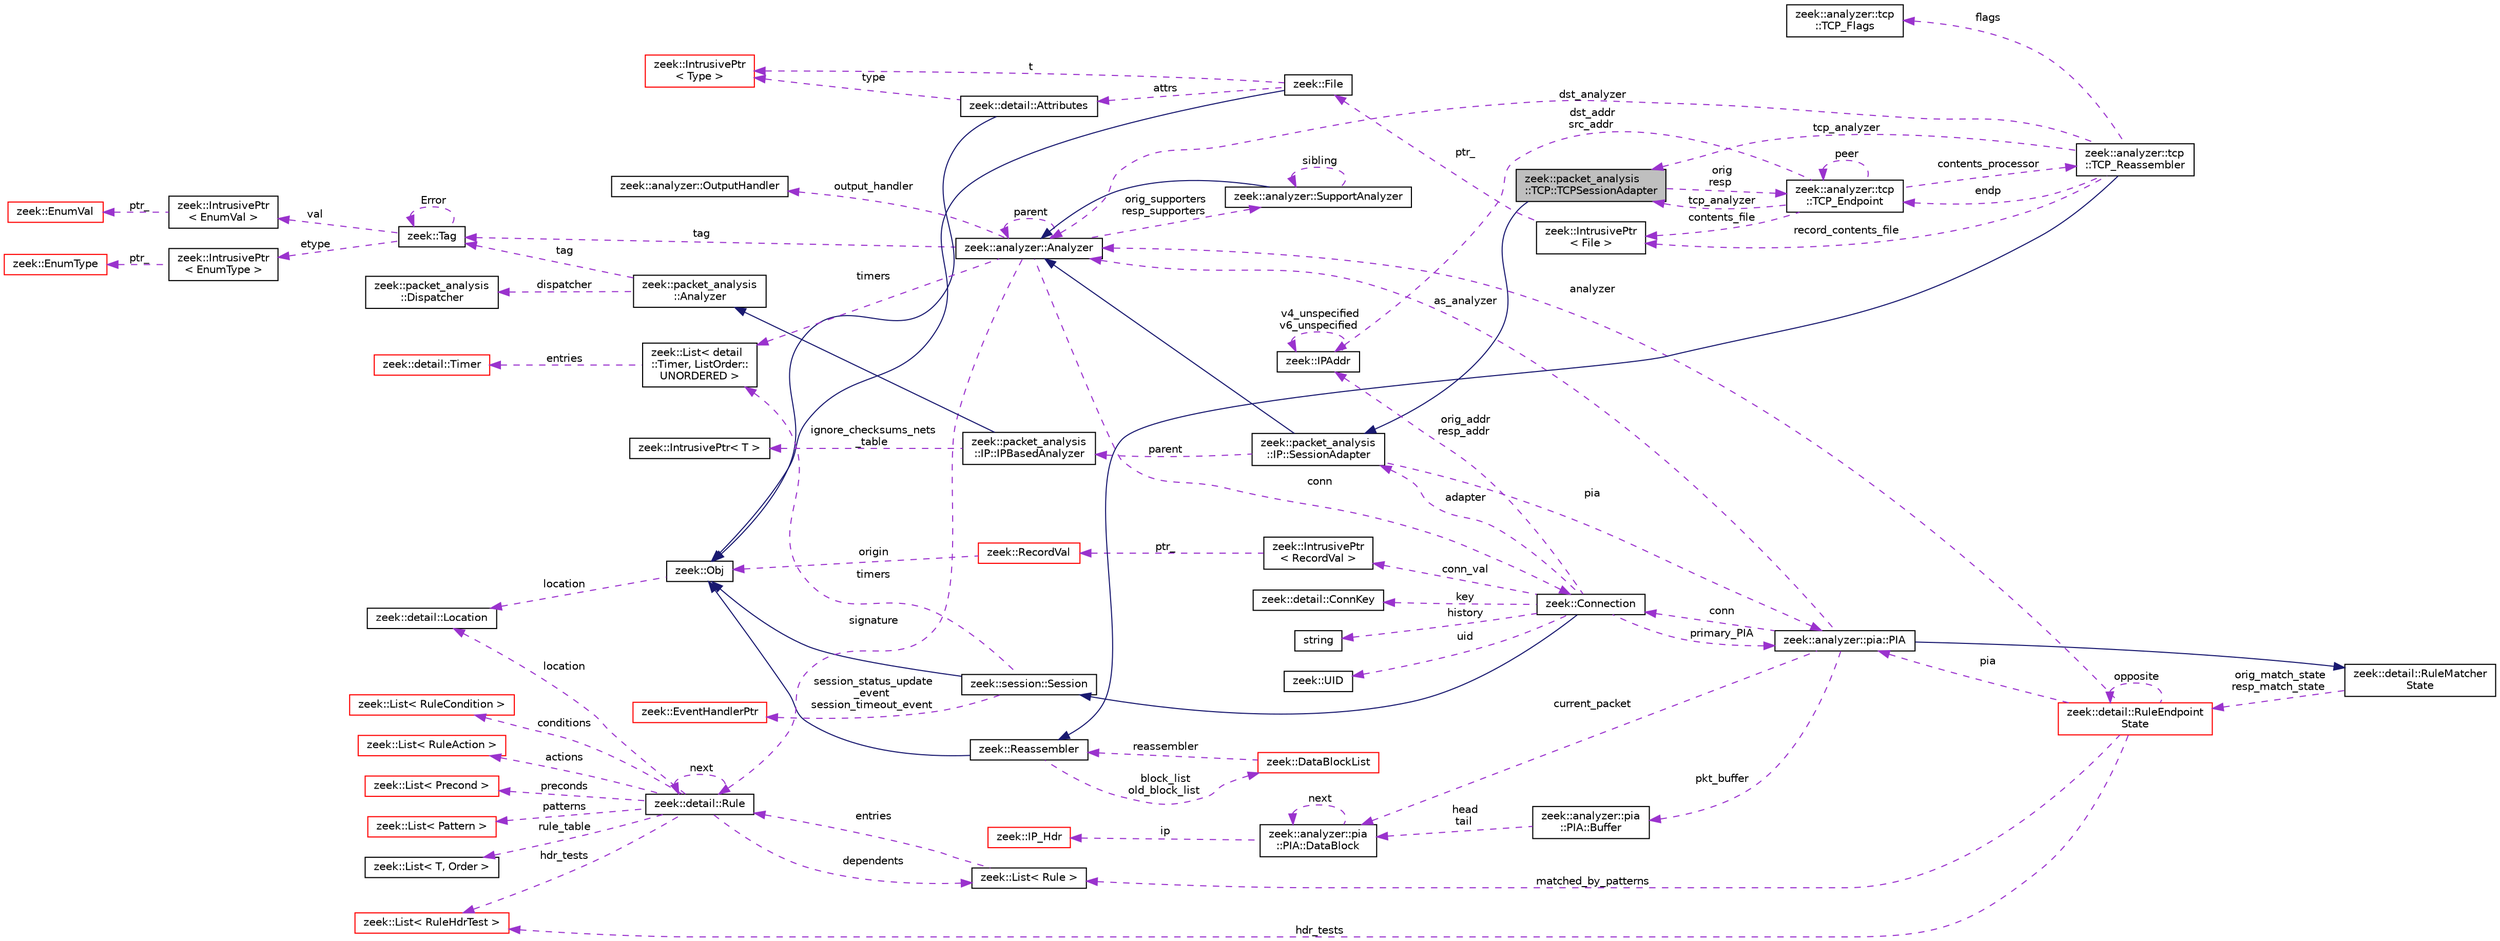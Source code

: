 digraph "zeek::packet_analysis::TCP::TCPSessionAdapter"
{
 // LATEX_PDF_SIZE
  edge [fontname="Helvetica",fontsize="10",labelfontname="Helvetica",labelfontsize="10"];
  node [fontname="Helvetica",fontsize="10",shape=record];
  rankdir="LR";
  Node1 [label="zeek::packet_analysis\l::TCP::TCPSessionAdapter",height=0.2,width=0.4,color="black", fillcolor="grey75", style="filled", fontcolor="black",tooltip=" "];
  Node2 -> Node1 [dir="back",color="midnightblue",fontsize="10",style="solid",fontname="Helvetica"];
  Node2 [label="zeek::packet_analysis\l::IP::SessionAdapter",height=0.2,width=0.4,color="black", fillcolor="white", style="filled",URL="$d3/db4/classzeek_1_1packet__analysis_1_1IP_1_1SessionAdapter.html",tooltip=" "];
  Node3 -> Node2 [dir="back",color="midnightblue",fontsize="10",style="solid",fontname="Helvetica"];
  Node3 [label="zeek::analyzer::Analyzer",height=0.2,width=0.4,color="black", fillcolor="white", style="filled",URL="$d0/d4f/classzeek_1_1analyzer_1_1Analyzer.html",tooltip=" "];
  Node4 -> Node3 [dir="back",color="darkorchid3",fontsize="10",style="dashed",label=" tag" ,fontname="Helvetica"];
  Node4 [label="zeek::Tag",height=0.2,width=0.4,color="black", fillcolor="white", style="filled",URL="$d3/dd0/classzeek_1_1Tag.html",tooltip=" "];
  Node4 -> Node4 [dir="back",color="darkorchid3",fontsize="10",style="dashed",label=" Error" ,fontname="Helvetica"];
  Node5 -> Node4 [dir="back",color="darkorchid3",fontsize="10",style="dashed",label=" val" ,fontname="Helvetica"];
  Node5 [label="zeek::IntrusivePtr\l\< EnumVal \>",height=0.2,width=0.4,color="black", fillcolor="white", style="filled",URL="$d6/dba/classzeek_1_1IntrusivePtr.html",tooltip=" "];
  Node6 -> Node5 [dir="back",color="darkorchid3",fontsize="10",style="dashed",label=" ptr_" ,fontname="Helvetica"];
  Node6 [label="zeek::EnumVal",height=0.2,width=0.4,color="red", fillcolor="white", style="filled",URL="$dc/da0/classzeek_1_1EnumVal.html",tooltip=" "];
  Node15 -> Node4 [dir="back",color="darkorchid3",fontsize="10",style="dashed",label=" etype" ,fontname="Helvetica"];
  Node15 [label="zeek::IntrusivePtr\l\< EnumType \>",height=0.2,width=0.4,color="black", fillcolor="white", style="filled",URL="$d6/dba/classzeek_1_1IntrusivePtr.html",tooltip=" "];
  Node16 -> Node15 [dir="back",color="darkorchid3",fontsize="10",style="dashed",label=" ptr_" ,fontname="Helvetica"];
  Node16 [label="zeek::EnumType",height=0.2,width=0.4,color="red", fillcolor="white", style="filled",URL="$d4/d24/classzeek_1_1EnumType.html",tooltip=" "];
  Node17 -> Node3 [dir="back",color="darkorchid3",fontsize="10",style="dashed",label=" conn" ,fontname="Helvetica"];
  Node17 [label="zeek::Connection",height=0.2,width=0.4,color="black", fillcolor="white", style="filled",URL="$d0/d12/classzeek_1_1Connection.html",tooltip=" "];
  Node18 -> Node17 [dir="back",color="midnightblue",fontsize="10",style="solid",fontname="Helvetica"];
  Node18 [label="zeek::session::Session",height=0.2,width=0.4,color="black", fillcolor="white", style="filled",URL="$d0/dce/classzeek_1_1session_1_1Session.html",tooltip=" "];
  Node9 -> Node18 [dir="back",color="midnightblue",fontsize="10",style="solid",fontname="Helvetica"];
  Node9 [label="zeek::Obj",height=0.2,width=0.4,color="black", fillcolor="white", style="filled",URL="$dd/df1/classzeek_1_1Obj.html",tooltip=" "];
  Node10 -> Node9 [dir="back",color="darkorchid3",fontsize="10",style="dashed",label=" location" ,fontname="Helvetica"];
  Node10 [label="zeek::detail::Location",height=0.2,width=0.4,color="black", fillcolor="white", style="filled",URL="$d5/d1d/classzeek_1_1detail_1_1Location.html",tooltip=" "];
  Node19 -> Node18 [dir="back",color="darkorchid3",fontsize="10",style="dashed",label=" timers" ,fontname="Helvetica"];
  Node19 [label="zeek::List\< detail\l::Timer, ListOrder::\lUNORDERED \>",height=0.2,width=0.4,color="black", fillcolor="white", style="filled",URL="$d2/d8d/classzeek_1_1List.html",tooltip=" "];
  Node20 -> Node19 [dir="back",color="darkorchid3",fontsize="10",style="dashed",label=" entries" ,fontname="Helvetica"];
  Node20 [label="zeek::detail::Timer",height=0.2,width=0.4,color="red", fillcolor="white", style="filled",URL="$d1/da2/classzeek_1_1detail_1_1Timer.html",tooltip=" "];
  Node22 -> Node18 [dir="back",color="darkorchid3",fontsize="10",style="dashed",label=" session_status_update\l_event\nsession_timeout_event" ,fontname="Helvetica"];
  Node22 [label="zeek::EventHandlerPtr",height=0.2,width=0.4,color="red", fillcolor="white", style="filled",URL="$d7/dc7/classzeek_1_1EventHandlerPtr.html",tooltip=" "];
  Node34 -> Node17 [dir="back",color="darkorchid3",fontsize="10",style="dashed",label=" orig_addr\nresp_addr" ,fontname="Helvetica"];
  Node34 [label="zeek::IPAddr",height=0.2,width=0.4,color="black", fillcolor="white", style="filled",URL="$df/de6/classzeek_1_1IPAddr.html",tooltip=" "];
  Node34 -> Node34 [dir="back",color="darkorchid3",fontsize="10",style="dashed",label=" v4_unspecified\nv6_unspecified" ,fontname="Helvetica"];
  Node35 -> Node17 [dir="back",color="darkorchid3",fontsize="10",style="dashed",label=" conn_val" ,fontname="Helvetica"];
  Node35 [label="zeek::IntrusivePtr\l\< RecordVal \>",height=0.2,width=0.4,color="black", fillcolor="white", style="filled",URL="$d6/dba/classzeek_1_1IntrusivePtr.html",tooltip=" "];
  Node36 -> Node35 [dir="back",color="darkorchid3",fontsize="10",style="dashed",label=" ptr_" ,fontname="Helvetica"];
  Node36 [label="zeek::RecordVal",height=0.2,width=0.4,color="red", fillcolor="white", style="filled",URL="$d7/d7e/classzeek_1_1RecordVal.html",tooltip=" "];
  Node9 -> Node36 [dir="back",color="darkorchid3",fontsize="10",style="dashed",label=" origin" ,fontname="Helvetica"];
  Node38 -> Node17 [dir="back",color="darkorchid3",fontsize="10",style="dashed",label=" key" ,fontname="Helvetica"];
  Node38 [label="zeek::detail::ConnKey",height=0.2,width=0.4,color="black", fillcolor="white", style="filled",URL="$d6/dfc/classzeek_1_1detail_1_1ConnKey.html",tooltip=" "];
  Node14 -> Node17 [dir="back",color="darkorchid3",fontsize="10",style="dashed",label=" history" ,fontname="Helvetica"];
  Node14 [label="string",height=0.2,width=0.4,color="black", fillcolor="white", style="filled",tooltip=" "];
  Node2 -> Node17 [dir="back",color="darkorchid3",fontsize="10",style="dashed",label=" adapter" ,fontname="Helvetica"];
  Node39 -> Node17 [dir="back",color="darkorchid3",fontsize="10",style="dashed",label=" primary_PIA" ,fontname="Helvetica"];
  Node39 [label="zeek::analyzer::pia::PIA",height=0.2,width=0.4,color="black", fillcolor="white", style="filled",URL="$dc/d39/classzeek_1_1analyzer_1_1pia_1_1PIA.html",tooltip=" "];
  Node40 -> Node39 [dir="back",color="midnightblue",fontsize="10",style="solid",fontname="Helvetica"];
  Node40 [label="zeek::detail::RuleMatcher\lState",height=0.2,width=0.4,color="black", fillcolor="white", style="filled",URL="$d2/d5d/classzeek_1_1detail_1_1RuleMatcherState.html",tooltip=" "];
  Node41 -> Node40 [dir="back",color="darkorchid3",fontsize="10",style="dashed",label=" orig_match_state\nresp_match_state" ,fontname="Helvetica"];
  Node41 [label="zeek::detail::RuleEndpoint\lState",height=0.2,width=0.4,color="red", fillcolor="white", style="filled",URL="$dc/da2/classzeek_1_1detail_1_1RuleEndpointState.html",tooltip=" "];
  Node3 -> Node41 [dir="back",color="darkorchid3",fontsize="10",style="dashed",label=" analyzer" ,fontname="Helvetica"];
  Node41 -> Node41 [dir="back",color="darkorchid3",fontsize="10",style="dashed",label=" opposite" ,fontname="Helvetica"];
  Node39 -> Node41 [dir="back",color="darkorchid3",fontsize="10",style="dashed",label=" pia" ,fontname="Helvetica"];
  Node53 -> Node41 [dir="back",color="darkorchid3",fontsize="10",style="dashed",label=" hdr_tests" ,fontname="Helvetica"];
  Node53 [label="zeek::List\< RuleHdrTest \>",height=0.2,width=0.4,color="red", fillcolor="white", style="filled",URL="$d2/d8d/classzeek_1_1List.html",tooltip=" "];
  Node66 -> Node41 [dir="back",color="darkorchid3",fontsize="10",style="dashed",label=" matched_by_patterns" ,fontname="Helvetica"];
  Node66 [label="zeek::List\< Rule \>",height=0.2,width=0.4,color="black", fillcolor="white", style="filled",URL="$d2/d8d/classzeek_1_1List.html",tooltip=" "];
  Node59 -> Node66 [dir="back",color="darkorchid3",fontsize="10",style="dashed",label=" entries" ,fontname="Helvetica"];
  Node59 [label="zeek::detail::Rule",height=0.2,width=0.4,color="black", fillcolor="white", style="filled",URL="$d2/d1d/classzeek_1_1detail_1_1Rule.html",tooltip=" "];
  Node53 -> Node59 [dir="back",color="darkorchid3",fontsize="10",style="dashed",label=" hdr_tests" ,fontname="Helvetica"];
  Node60 -> Node59 [dir="back",color="darkorchid3",fontsize="10",style="dashed",label=" conditions" ,fontname="Helvetica"];
  Node60 [label="zeek::List\< RuleCondition \>",height=0.2,width=0.4,color="red", fillcolor="white", style="filled",URL="$d2/d8d/classzeek_1_1List.html",tooltip=" "];
  Node62 -> Node59 [dir="back",color="darkorchid3",fontsize="10",style="dashed",label=" actions" ,fontname="Helvetica"];
  Node62 [label="zeek::List\< RuleAction \>",height=0.2,width=0.4,color="red", fillcolor="white", style="filled",URL="$d2/d8d/classzeek_1_1List.html",tooltip=" "];
  Node64 -> Node59 [dir="back",color="darkorchid3",fontsize="10",style="dashed",label=" preconds" ,fontname="Helvetica"];
  Node64 [label="zeek::List\< Precond \>",height=0.2,width=0.4,color="red", fillcolor="white", style="filled",URL="$d2/d8d/classzeek_1_1List.html",tooltip=" "];
  Node66 -> Node59 [dir="back",color="darkorchid3",fontsize="10",style="dashed",label=" dependents" ,fontname="Helvetica"];
  Node67 -> Node59 [dir="back",color="darkorchid3",fontsize="10",style="dashed",label=" patterns" ,fontname="Helvetica"];
  Node67 [label="zeek::List\< Pattern \>",height=0.2,width=0.4,color="red", fillcolor="white", style="filled",URL="$d2/d8d/classzeek_1_1List.html",tooltip=" "];
  Node59 -> Node59 [dir="back",color="darkorchid3",fontsize="10",style="dashed",label=" next" ,fontname="Helvetica"];
  Node10 -> Node59 [dir="back",color="darkorchid3",fontsize="10",style="dashed",label=" location" ,fontname="Helvetica"];
  Node31 -> Node59 [dir="back",color="darkorchid3",fontsize="10",style="dashed",label=" rule_table" ,fontname="Helvetica"];
  Node31 [label="zeek::List\< T, Order \>",height=0.2,width=0.4,color="black", fillcolor="white", style="filled",URL="$d2/d8d/classzeek_1_1List.html",tooltip=" "];
  Node72 -> Node39 [dir="back",color="darkorchid3",fontsize="10",style="dashed",label=" pkt_buffer" ,fontname="Helvetica"];
  Node72 [label="zeek::analyzer::pia\l::PIA::Buffer",height=0.2,width=0.4,color="black", fillcolor="white", style="filled",URL="$dc/d06/structzeek_1_1analyzer_1_1pia_1_1PIA_1_1Buffer.html",tooltip=" "];
  Node73 -> Node72 [dir="back",color="darkorchid3",fontsize="10",style="dashed",label=" head\ntail" ,fontname="Helvetica"];
  Node73 [label="zeek::analyzer::pia\l::PIA::DataBlock",height=0.2,width=0.4,color="black", fillcolor="white", style="filled",URL="$dc/d39/classzeek_1_1analyzer_1_1pia_1_1PIA.html#dd/df9/structzeek_1_1analyzer_1_1pia_1_1PIA_1_1DataBlock",tooltip=" "];
  Node74 -> Node73 [dir="back",color="darkorchid3",fontsize="10",style="dashed",label=" ip" ,fontname="Helvetica"];
  Node74 [label="zeek::IP_Hdr",height=0.2,width=0.4,color="red", fillcolor="white", style="filled",URL="$d7/d06/classzeek_1_1IP__Hdr.html",tooltip=" "];
  Node73 -> Node73 [dir="back",color="darkorchid3",fontsize="10",style="dashed",label=" next" ,fontname="Helvetica"];
  Node3 -> Node39 [dir="back",color="darkorchid3",fontsize="10",style="dashed",label=" as_analyzer" ,fontname="Helvetica"];
  Node17 -> Node39 [dir="back",color="darkorchid3",fontsize="10",style="dashed",label=" conn" ,fontname="Helvetica"];
  Node73 -> Node39 [dir="back",color="darkorchid3",fontsize="10",style="dashed",label=" current_packet" ,fontname="Helvetica"];
  Node77 -> Node17 [dir="back",color="darkorchid3",fontsize="10",style="dashed",label=" uid" ,fontname="Helvetica"];
  Node77 [label="zeek::UID",height=0.2,width=0.4,color="black", fillcolor="white", style="filled",URL="$db/dea/classzeek_1_1UID.html",tooltip=" "];
  Node3 -> Node3 [dir="back",color="darkorchid3",fontsize="10",style="dashed",label=" parent" ,fontname="Helvetica"];
  Node59 -> Node3 [dir="back",color="darkorchid3",fontsize="10",style="dashed",label=" signature" ,fontname="Helvetica"];
  Node78 -> Node3 [dir="back",color="darkorchid3",fontsize="10",style="dashed",label=" output_handler" ,fontname="Helvetica"];
  Node78 [label="zeek::analyzer::OutputHandler",height=0.2,width=0.4,color="black", fillcolor="white", style="filled",URL="$db/d31/classzeek_1_1analyzer_1_1OutputHandler.html",tooltip=" "];
  Node79 -> Node3 [dir="back",color="darkorchid3",fontsize="10",style="dashed",label=" orig_supporters\nresp_supporters" ,fontname="Helvetica"];
  Node79 [label="zeek::analyzer::SupportAnalyzer",height=0.2,width=0.4,color="black", fillcolor="white", style="filled",URL="$d6/d22/classzeek_1_1analyzer_1_1SupportAnalyzer.html",tooltip=" "];
  Node3 -> Node79 [dir="back",color="midnightblue",fontsize="10",style="solid",fontname="Helvetica"];
  Node79 -> Node79 [dir="back",color="darkorchid3",fontsize="10",style="dashed",label=" sibling" ,fontname="Helvetica"];
  Node19 -> Node3 [dir="back",color="darkorchid3",fontsize="10",style="dashed",label=" timers" ,fontname="Helvetica"];
  Node80 -> Node2 [dir="back",color="darkorchid3",fontsize="10",style="dashed",label=" parent" ,fontname="Helvetica"];
  Node80 [label="zeek::packet_analysis\l::IP::IPBasedAnalyzer",height=0.2,width=0.4,color="black", fillcolor="white", style="filled",URL="$df/d05/classzeek_1_1packet__analysis_1_1IP_1_1IPBasedAnalyzer.html",tooltip=" "];
  Node81 -> Node80 [dir="back",color="midnightblue",fontsize="10",style="solid",fontname="Helvetica"];
  Node81 [label="zeek::packet_analysis\l::Analyzer",height=0.2,width=0.4,color="black", fillcolor="white", style="filled",URL="$d0/db5/classzeek_1_1packet__analysis_1_1Analyzer.html",tooltip=" "];
  Node4 -> Node81 [dir="back",color="darkorchid3",fontsize="10",style="dashed",label=" tag" ,fontname="Helvetica"];
  Node82 -> Node81 [dir="back",color="darkorchid3",fontsize="10",style="dashed",label=" dispatcher" ,fontname="Helvetica"];
  Node82 [label="zeek::packet_analysis\l::Dispatcher",height=0.2,width=0.4,color="black", fillcolor="white", style="filled",URL="$df/d74/classzeek_1_1packet__analysis_1_1Dispatcher.html",tooltip=" "];
  Node11 -> Node80 [dir="back",color="darkorchid3",fontsize="10",style="dashed",label=" ignore_checksums_nets\l_table" ,fontname="Helvetica"];
  Node11 [label="zeek::IntrusivePtr\< T \>",height=0.2,width=0.4,color="black", fillcolor="white", style="filled",URL="$d6/dba/classzeek_1_1IntrusivePtr.html",tooltip=" "];
  Node39 -> Node2 [dir="back",color="darkorchid3",fontsize="10",style="dashed",label=" pia" ,fontname="Helvetica"];
  Node83 -> Node1 [dir="back",color="darkorchid3",fontsize="10",style="dashed",label=" orig\nresp" ,fontname="Helvetica"];
  Node83 [label="zeek::analyzer::tcp\l::TCP_Endpoint",height=0.2,width=0.4,color="black", fillcolor="white", style="filled",URL="$de/d6c/classzeek_1_1analyzer_1_1tcp_1_1TCP__Endpoint.html",tooltip=" "];
  Node83 -> Node83 [dir="back",color="darkorchid3",fontsize="10",style="dashed",label=" peer" ,fontname="Helvetica"];
  Node84 -> Node83 [dir="back",color="darkorchid3",fontsize="10",style="dashed",label=" contents_processor" ,fontname="Helvetica"];
  Node84 [label="zeek::analyzer::tcp\l::TCP_Reassembler",height=0.2,width=0.4,color="black", fillcolor="white", style="filled",URL="$d8/db8/classzeek_1_1analyzer_1_1tcp_1_1TCP__Reassembler.html",tooltip=" "];
  Node85 -> Node84 [dir="back",color="midnightblue",fontsize="10",style="solid",fontname="Helvetica"];
  Node85 [label="zeek::Reassembler",height=0.2,width=0.4,color="black", fillcolor="white", style="filled",URL="$d2/dd1/classzeek_1_1Reassembler.html",tooltip=" "];
  Node9 -> Node85 [dir="back",color="midnightblue",fontsize="10",style="solid",fontname="Helvetica"];
  Node86 -> Node85 [dir="back",color="darkorchid3",fontsize="10",style="dashed",label=" block_list\nold_block_list" ,fontname="Helvetica"];
  Node86 [label="zeek::DataBlockList",height=0.2,width=0.4,color="red", fillcolor="white", style="filled",URL="$d5/d95/classzeek_1_1DataBlockList.html",tooltip=" "];
  Node85 -> Node86 [dir="back",color="darkorchid3",fontsize="10",style="dashed",label=" reassembler" ,fontname="Helvetica"];
  Node83 -> Node84 [dir="back",color="darkorchid3",fontsize="10",style="dashed",label=" endp" ,fontname="Helvetica"];
  Node88 -> Node84 [dir="back",color="darkorchid3",fontsize="10",style="dashed",label=" flags" ,fontname="Helvetica"];
  Node88 [label="zeek::analyzer::tcp\l::TCP_Flags",height=0.2,width=0.4,color="black", fillcolor="white", style="filled",URL="$d4/d9e/classzeek_1_1analyzer_1_1tcp_1_1TCP__Flags.html",tooltip=" "];
  Node89 -> Node84 [dir="back",color="darkorchid3",fontsize="10",style="dashed",label=" record_contents_file" ,fontname="Helvetica"];
  Node89 [label="zeek::IntrusivePtr\l\< File \>",height=0.2,width=0.4,color="black", fillcolor="white", style="filled",URL="$d6/dba/classzeek_1_1IntrusivePtr.html",tooltip=" "];
  Node90 -> Node89 [dir="back",color="darkorchid3",fontsize="10",style="dashed",label=" ptr_" ,fontname="Helvetica"];
  Node90 [label="zeek::File",height=0.2,width=0.4,color="black", fillcolor="white", style="filled",URL="$da/dee/classzeek_1_1File.html",tooltip=" "];
  Node9 -> Node90 [dir="back",color="midnightblue",fontsize="10",style="solid",fontname="Helvetica"];
  Node12 -> Node90 [dir="back",color="darkorchid3",fontsize="10",style="dashed",label=" t" ,fontname="Helvetica"];
  Node12 [label="zeek::IntrusivePtr\l\< Type \>",height=0.2,width=0.4,color="red", fillcolor="white", style="filled",URL="$d6/dba/classzeek_1_1IntrusivePtr.html",tooltip=" "];
  Node91 -> Node90 [dir="back",color="darkorchid3",fontsize="10",style="dashed",label=" attrs" ,fontname="Helvetica"];
  Node91 [label="zeek::detail::Attributes",height=0.2,width=0.4,color="black", fillcolor="white", style="filled",URL="$da/d09/classzeek_1_1detail_1_1Attributes.html",tooltip=" "];
  Node9 -> Node91 [dir="back",color="midnightblue",fontsize="10",style="solid",fontname="Helvetica"];
  Node12 -> Node91 [dir="back",color="darkorchid3",fontsize="10",style="dashed",label=" type" ,fontname="Helvetica"];
  Node3 -> Node84 [dir="back",color="darkorchid3",fontsize="10",style="dashed",label=" dst_analyzer" ,fontname="Helvetica"];
  Node1 -> Node84 [dir="back",color="darkorchid3",fontsize="10",style="dashed",label=" tcp_analyzer" ,fontname="Helvetica"];
  Node1 -> Node83 [dir="back",color="darkorchid3",fontsize="10",style="dashed",label=" tcp_analyzer" ,fontname="Helvetica"];
  Node89 -> Node83 [dir="back",color="darkorchid3",fontsize="10",style="dashed",label=" contents_file" ,fontname="Helvetica"];
  Node34 -> Node83 [dir="back",color="darkorchid3",fontsize="10",style="dashed",label=" dst_addr\nsrc_addr" ,fontname="Helvetica"];
}
